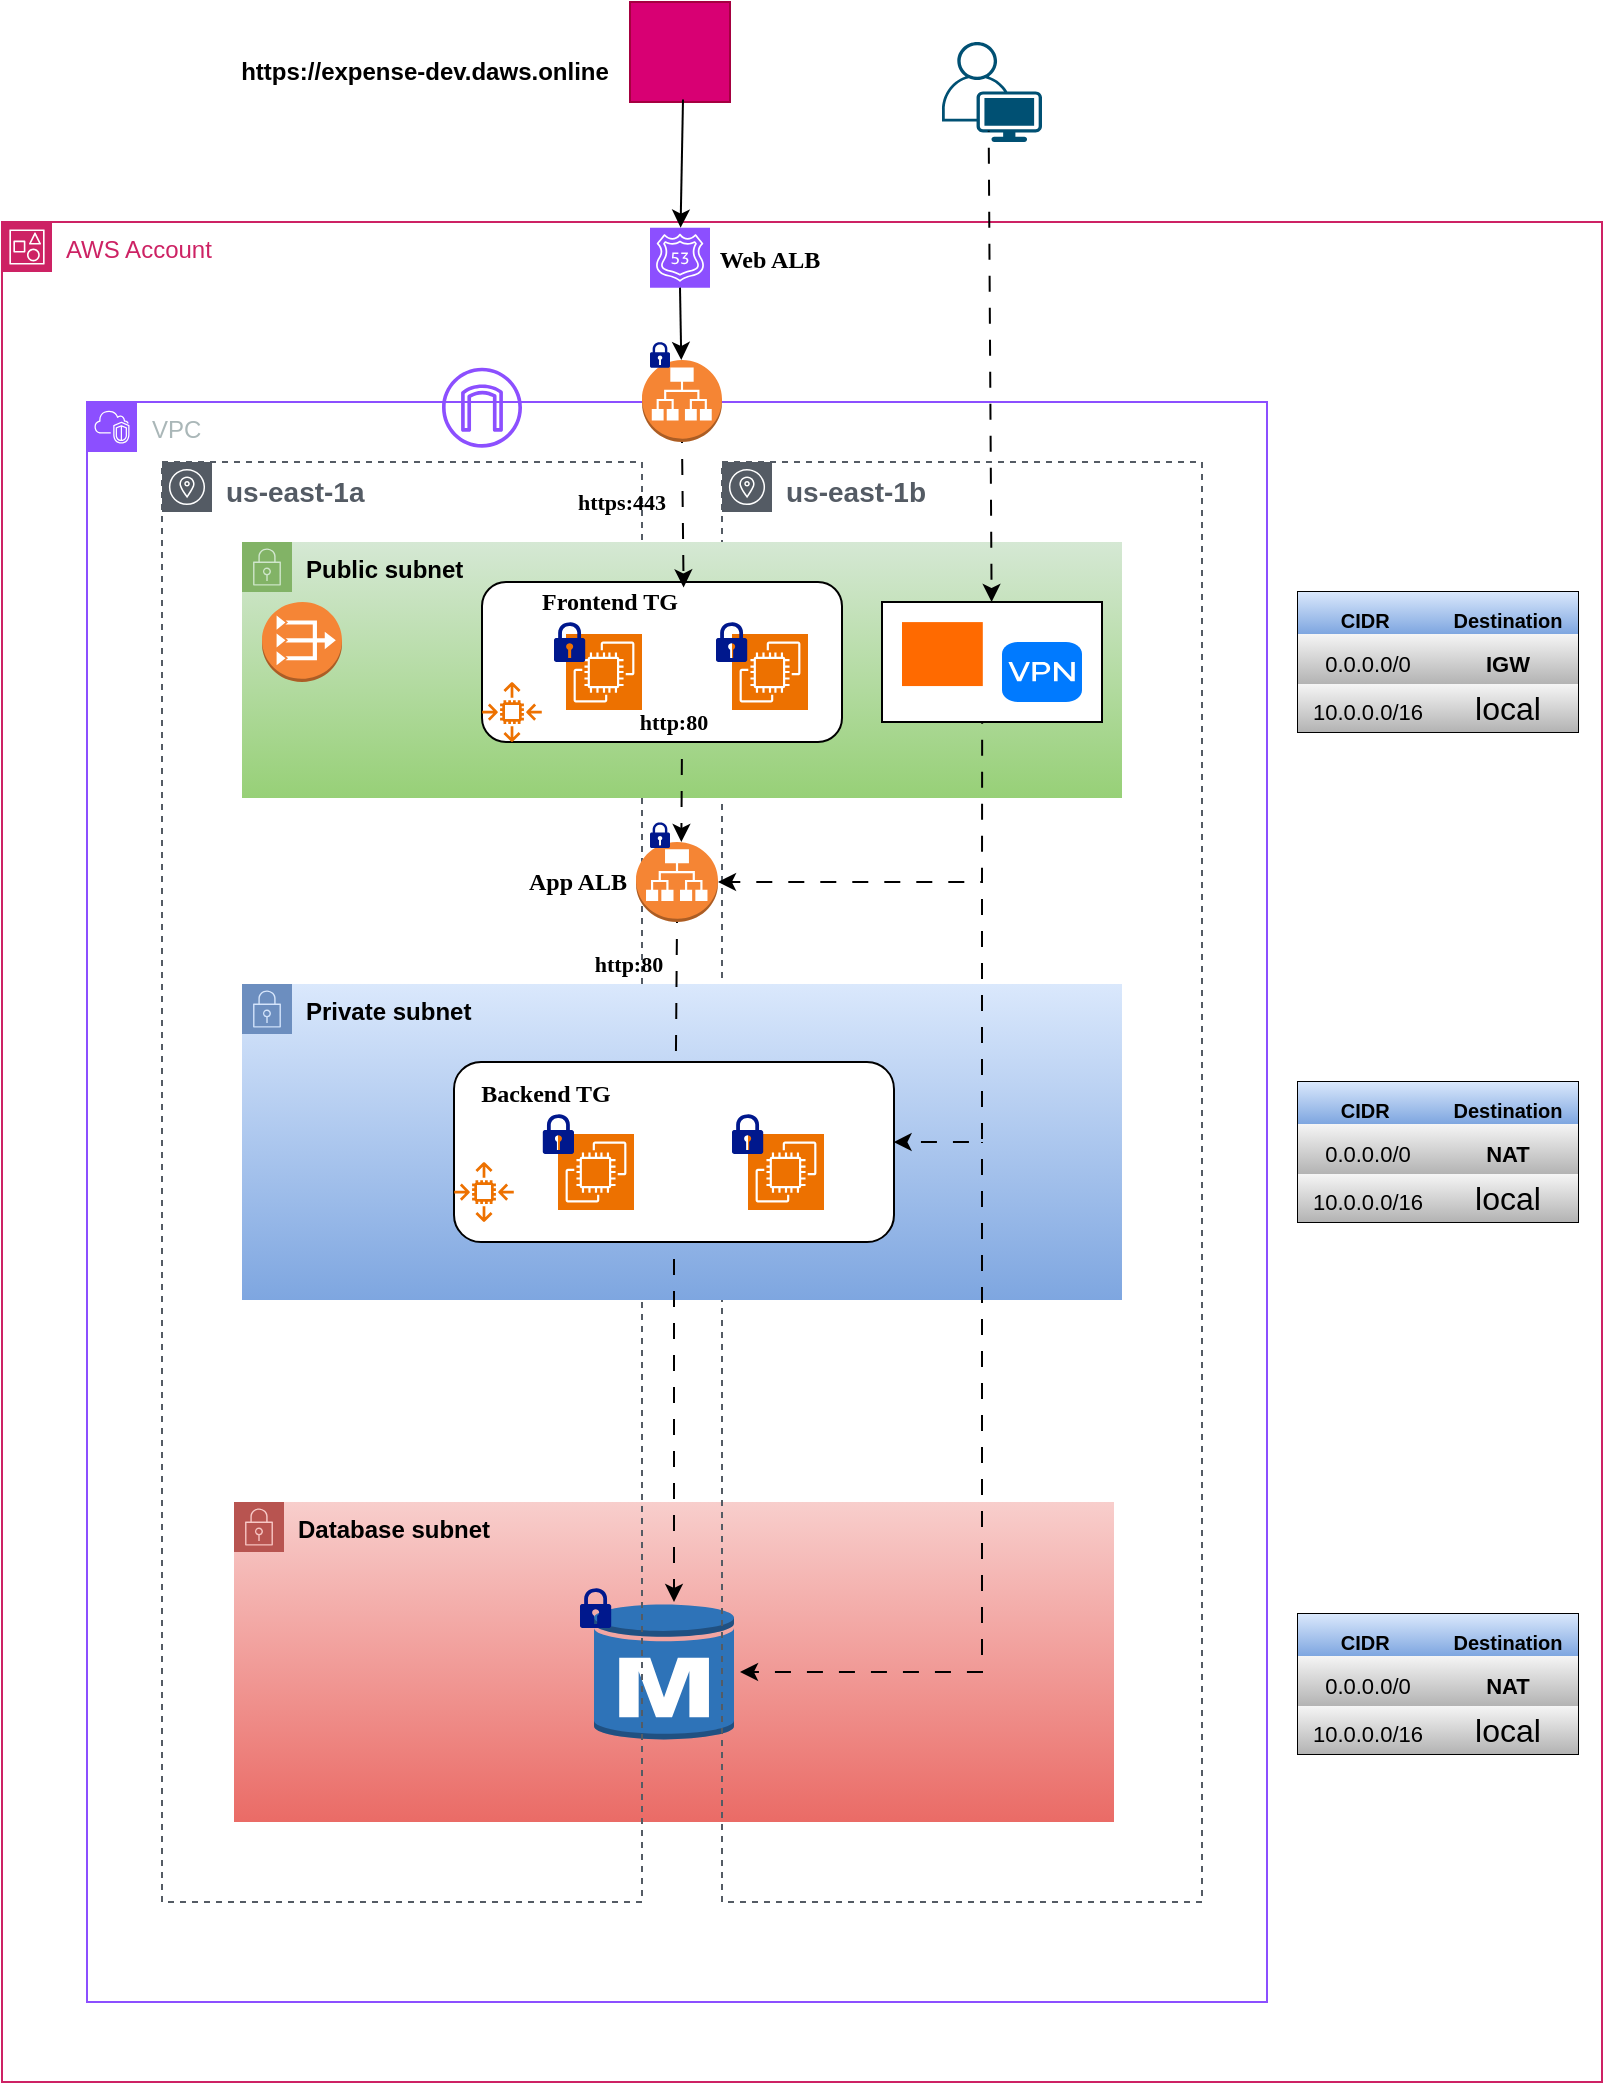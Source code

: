 <mxfile version="26.2.14">
  <diagram name="Page-1" id="yAu2oMyHcNAT5jJb0RLe">
    <mxGraphModel dx="1213" dy="604" grid="1" gridSize="10" guides="1" tooltips="1" connect="1" arrows="1" fold="1" page="1" pageScale="1" pageWidth="850" pageHeight="1100" math="0" shadow="0">
      <root>
        <mxCell id="0" />
        <mxCell id="1" parent="0" />
        <mxCell id="A0mZuVMPvnF6pKjkWfFB-35" value="&lt;b&gt;Database subnet&lt;/b&gt;" style="points=[[0,0],[0.25,0],[0.5,0],[0.75,0],[1,0],[1,0.25],[1,0.5],[1,0.75],[1,1],[0.75,1],[0.5,1],[0.25,1],[0,1],[0,0.75],[0,0.5],[0,0.25]];outlineConnect=0;gradientColor=#ea6b66;html=1;whiteSpace=wrap;fontSize=12;fontStyle=0;container=1;pointerEvents=0;collapsible=0;recursiveResize=0;shape=mxgraph.aws4.group;grIcon=mxgraph.aws4.group_security_group;grStroke=0;strokeColor=#b85450;fillColor=#f8cecc;verticalAlign=top;align=left;spacingLeft=30;dashed=0;" parent="1" vertex="1">
          <mxGeometry x="160" y="760" width="440" height="160" as="geometry" />
        </mxCell>
        <mxCell id="A0mZuVMPvnF6pKjkWfFB-65" value="" style="outlineConnect=0;dashed=0;verticalLabelPosition=bottom;verticalAlign=top;align=center;html=1;shape=mxgraph.aws3.rds_db_instance;fillColor=#2E73B8;gradientColor=none;" parent="A0mZuVMPvnF6pKjkWfFB-35" vertex="1">
          <mxGeometry x="180" y="50" width="70" height="70" as="geometry" />
        </mxCell>
        <mxCell id="A0mZuVMPvnF6pKjkWfFB-66" value="" style="sketch=0;aspect=fixed;pointerEvents=1;shadow=0;dashed=0;html=1;strokeColor=none;labelPosition=center;verticalLabelPosition=bottom;verticalAlign=top;align=center;fillColor=#00188D;shape=mxgraph.mscae.enterprise.lock" parent="A0mZuVMPvnF6pKjkWfFB-35" vertex="1">
          <mxGeometry x="173" y="43" width="15.6" height="20" as="geometry" />
        </mxCell>
        <mxCell id="A0mZuVMPvnF6pKjkWfFB-60" value="" style="points=[[0.35,0,0],[0.98,0.51,0],[1,0.71,0],[0.67,1,0],[0,0.795,0],[0,0.65,0]];verticalLabelPosition=bottom;sketch=0;html=1;verticalAlign=top;aspect=fixed;align=center;pointerEvents=1;shape=mxgraph.cisco19.user;fillColor=#005073;strokeColor=none;" parent="1" vertex="1">
          <mxGeometry x="514" y="30" width="50" height="50" as="geometry" />
        </mxCell>
        <mxCell id="Libep6h9BSfVqDet6Bez-1" value="AWS Account" style="points=[[0,0],[0.25,0],[0.5,0],[0.75,0],[1,0],[1,0.25],[1,0.5],[1,0.75],[1,1],[0.75,1],[0.5,1],[0.25,1],[0,1],[0,0.75],[0,0.5],[0,0.25]];outlineConnect=0;gradientColor=none;html=1;whiteSpace=wrap;fontSize=12;fontStyle=0;container=1;pointerEvents=0;collapsible=0;recursiveResize=0;shape=mxgraph.aws4.group;grIcon=mxgraph.aws4.group_account;strokeColor=#CD2264;fillColor=none;verticalAlign=top;align=left;spacingLeft=30;fontColor=#CD2264;dashed=0;" parent="1" vertex="1">
          <mxGeometry x="44" y="120" width="800" height="930" as="geometry" />
        </mxCell>
        <mxCell id="Libep6h9BSfVqDet6Bez-6" value="&lt;b&gt;&lt;font style=&quot;font-size: 14px;&quot;&gt;us-east-1a&lt;/font&gt;&lt;/b&gt;" style="sketch=0;outlineConnect=0;gradientColor=none;html=1;whiteSpace=wrap;fontSize=12;fontStyle=0;shape=mxgraph.aws4.group;grIcon=mxgraph.aws4.group_availability_zone;strokeColor=#545B64;fillColor=none;verticalAlign=top;align=left;spacingLeft=30;fontColor=#545B64;dashed=1;" parent="Libep6h9BSfVqDet6Bez-1" vertex="1">
          <mxGeometry x="80" y="120" width="240" height="720" as="geometry" />
        </mxCell>
        <mxCell id="Libep6h9BSfVqDet6Bez-2" value="VPC" style="points=[[0,0],[0.25,0],[0.5,0],[0.75,0],[1,0],[1,0.25],[1,0.5],[1,0.75],[1,1],[0.75,1],[0.5,1],[0.25,1],[0,1],[0,0.75],[0,0.5],[0,0.25]];outlineConnect=0;gradientColor=none;html=1;whiteSpace=wrap;fontSize=12;fontStyle=0;container=0;pointerEvents=0;collapsible=0;recursiveResize=0;shape=mxgraph.aws4.group;grIcon=mxgraph.aws4.group_vpc2;strokeColor=#8C4FFF;fillColor=none;verticalAlign=top;align=left;spacingLeft=30;fontColor=#AAB7B8;dashed=0;" parent="Libep6h9BSfVqDet6Bez-1" vertex="1">
          <mxGeometry x="42.5" y="90" width="590" height="800" as="geometry" />
        </mxCell>
        <mxCell id="Libep6h9BSfVqDet6Bez-8" value="&lt;font style=&quot;font-size: 14px;&quot;&gt;&lt;b&gt;us-east-1b&lt;/b&gt;&lt;/font&gt;" style="sketch=0;outlineConnect=0;gradientColor=none;html=1;whiteSpace=wrap;fontSize=12;fontStyle=0;shape=mxgraph.aws4.group;grIcon=mxgraph.aws4.group_availability_zone;strokeColor=#545B64;fillColor=none;verticalAlign=top;align=left;spacingLeft=30;fontColor=#545B64;dashed=1;" parent="Libep6h9BSfVqDet6Bez-1" vertex="1">
          <mxGeometry x="360" y="120" width="240" height="720" as="geometry" />
        </mxCell>
        <mxCell id="Libep6h9BSfVqDet6Bez-9" value="" style="sketch=0;outlineConnect=0;fontColor=#232F3E;gradientColor=none;fillColor=#8C4FFF;strokeColor=none;dashed=0;verticalLabelPosition=bottom;verticalAlign=top;align=center;html=1;fontSize=12;fontStyle=0;aspect=fixed;pointerEvents=1;shape=mxgraph.aws4.internet_gateway;" parent="Libep6h9BSfVqDet6Bez-1" vertex="1">
          <mxGeometry x="220" y="72.82" width="40" height="40" as="geometry" />
        </mxCell>
        <mxCell id="Libep6h9BSfVqDet6Bez-10" value="&lt;b&gt;Public subnet&lt;/b&gt;" style="points=[[0,0],[0.25,0],[0.5,0],[0.75,0],[1,0],[1,0.25],[1,0.5],[1,0.75],[1,1],[0.75,1],[0.5,1],[0.25,1],[0,1],[0,0.75],[0,0.5],[0,0.25]];outlineConnect=0;gradientColor=#97d077;html=1;whiteSpace=wrap;fontSize=12;fontStyle=0;container=1;pointerEvents=0;collapsible=0;recursiveResize=0;shape=mxgraph.aws4.group;grIcon=mxgraph.aws4.group_security_group;grStroke=0;strokeColor=#82b366;fillColor=#d5e8d4;verticalAlign=top;align=left;spacingLeft=30;dashed=0;shadow=0;" parent="Libep6h9BSfVqDet6Bez-1" vertex="1">
          <mxGeometry x="120" y="160" width="440" height="128" as="geometry" />
        </mxCell>
        <mxCell id="Libep6h9BSfVqDet6Bez-25" value="&lt;b&gt;Private subnet&lt;/b&gt;" style="points=[[0,0],[0.25,0],[0.5,0],[0.75,0],[1,0],[1,0.25],[1,0.5],[1,0.75],[1,1],[0.75,1],[0.5,1],[0.25,1],[0,1],[0,0.75],[0,0.5],[0,0.25]];outlineConnect=0;gradientColor=#7ea6e0;html=1;whiteSpace=wrap;fontSize=12;fontStyle=0;container=1;pointerEvents=0;collapsible=0;recursiveResize=0;shape=mxgraph.aws4.group;grIcon=mxgraph.aws4.group_security_group;grStroke=0;strokeColor=#6c8ebf;fillColor=#dae8fc;verticalAlign=top;align=left;spacingLeft=30;dashed=0;" parent="Libep6h9BSfVqDet6Bez-1" vertex="1">
          <mxGeometry x="120" y="381" width="440" height="158" as="geometry" />
        </mxCell>
        <mxCell id="A0mZuVMPvnF6pKjkWfFB-124" value="" style="endArrow=classic;html=1;rounded=0;exitX=0.5;exitY=1;exitDx=0;exitDy=0;exitPerimeter=0;flowAnimation=1;jumpSize=2;" parent="Libep6h9BSfVqDet6Bez-25" source="A0mZuVMPvnF6pKjkWfFB-63" edge="1">
          <mxGeometry width="50" height="50" relative="1" as="geometry">
            <mxPoint x="223.15" y="-31" as="sourcePoint" />
            <mxPoint x="216.842" y="51" as="targetPoint" />
          </mxGeometry>
        </mxCell>
        <mxCell id="A0mZuVMPvnF6pKjkWfFB-77" value="" style="endArrow=classic;html=1;rounded=0;entryX=1;entryY=0.5;entryDx=0;entryDy=0;flowAnimation=1;" parent="Libep6h9BSfVqDet6Bez-25" edge="1">
          <mxGeometry width="50" height="50" relative="1" as="geometry">
            <mxPoint x="370" y="79" as="sourcePoint" />
            <mxPoint x="249" y="344" as="targetPoint" />
            <Array as="points">
              <mxPoint x="370" y="344" />
            </Array>
          </mxGeometry>
        </mxCell>
        <mxCell id="A0mZuVMPvnF6pKjkWfFB-36" value="" style="rounded=0;whiteSpace=wrap;html=1;" parent="Libep6h9BSfVqDet6Bez-1" vertex="1">
          <mxGeometry x="440" y="190" width="110" height="60" as="geometry" />
        </mxCell>
        <mxCell id="A0mZuVMPvnF6pKjkWfFB-37" value="" style="html=1;strokeWidth=1;shadow=0;dashed=0;shape=mxgraph.ios7.misc.vpn;fillColor=#007AFF;strokeColor=none;buttonText=;strokeColor2=#222222;fontColor=#222222;fontSize=8;verticalLabelPosition=bottom;verticalAlign=top;align=center;sketch=0;" parent="Libep6h9BSfVqDet6Bez-1" vertex="1">
          <mxGeometry x="500" y="210" width="40" height="30" as="geometry" />
        </mxCell>
        <mxCell id="A0mZuVMPvnF6pKjkWfFB-38" value="" style="points=[];aspect=fixed;html=1;align=center;shadow=0;dashed=0;fillColor=#FF6A00;strokeColor=none;shape=mxgraph.alibaba_cloud.bastionhost;" parent="Libep6h9BSfVqDet6Bez-1" vertex="1">
          <mxGeometry x="450" y="200.05" width="40.4" height="31.98" as="geometry" />
        </mxCell>
        <mxCell id="A0mZuVMPvnF6pKjkWfFB-39" value="" style="shape=table;startSize=0;container=1;collapsible=0;childLayout=tableLayout;fontSize=16;" parent="Libep6h9BSfVqDet6Bez-1" vertex="1">
          <mxGeometry x="648" y="696" width="140" height="70" as="geometry" />
        </mxCell>
        <mxCell id="A0mZuVMPvnF6pKjkWfFB-40" value="" style="shape=tableRow;horizontal=0;startSize=0;swimlaneHead=0;swimlaneBody=0;strokeColor=inherit;top=0;left=0;bottom=0;right=0;collapsible=0;dropTarget=0;fillColor=none;points=[[0,0.5],[1,0.5]];portConstraint=eastwest;fontSize=16;" parent="A0mZuVMPvnF6pKjkWfFB-39" vertex="1">
          <mxGeometry width="140" height="21" as="geometry" />
        </mxCell>
        <mxCell id="A0mZuVMPvnF6pKjkWfFB-41" value="&lt;font style=&quot;font-size: 10px;&quot;&gt;&lt;b&gt;CIDR&amp;nbsp;&lt;/b&gt;&lt;/font&gt;" style="shape=partialRectangle;html=1;whiteSpace=wrap;connectable=0;strokeColor=#6c8ebf;overflow=hidden;fillColor=#dae8fc;top=0;left=0;bottom=0;right=0;pointerEvents=1;fontSize=16;gradientColor=#7ea6e0;" parent="A0mZuVMPvnF6pKjkWfFB-40" vertex="1">
          <mxGeometry width="70" height="21" as="geometry">
            <mxRectangle width="70" height="21" as="alternateBounds" />
          </mxGeometry>
        </mxCell>
        <mxCell id="A0mZuVMPvnF6pKjkWfFB-42" value="&lt;font style=&quot;font-size: 10px;&quot;&gt;&lt;b&gt;Destination&lt;/b&gt;&lt;/font&gt;" style="shape=partialRectangle;html=1;whiteSpace=wrap;connectable=0;strokeColor=#6c8ebf;overflow=hidden;fillColor=#dae8fc;top=0;left=0;bottom=0;right=0;pointerEvents=1;fontSize=16;gradientColor=#7ea6e0;" parent="A0mZuVMPvnF6pKjkWfFB-40" vertex="1">
          <mxGeometry x="70" width="70" height="21" as="geometry">
            <mxRectangle width="70" height="21" as="alternateBounds" />
          </mxGeometry>
        </mxCell>
        <mxCell id="A0mZuVMPvnF6pKjkWfFB-43" value="" style="shape=tableRow;horizontal=0;startSize=0;swimlaneHead=0;swimlaneBody=0;strokeColor=inherit;top=0;left=0;bottom=0;right=0;collapsible=0;dropTarget=0;fillColor=none;points=[[0,0.5],[1,0.5]];portConstraint=eastwest;fontSize=16;" parent="A0mZuVMPvnF6pKjkWfFB-39" vertex="1">
          <mxGeometry y="21" width="140" height="25" as="geometry" />
        </mxCell>
        <mxCell id="A0mZuVMPvnF6pKjkWfFB-44" value="&lt;font style=&quot;font-size: 11px;&quot;&gt;0.0.0.0/0&lt;/font&gt;" style="shape=partialRectangle;html=1;whiteSpace=wrap;connectable=0;strokeColor=#666666;overflow=hidden;fillColor=#f5f5f5;top=0;left=0;bottom=0;right=0;pointerEvents=1;fontSize=16;gradientColor=#b3b3b3;" parent="A0mZuVMPvnF6pKjkWfFB-43" vertex="1">
          <mxGeometry width="70" height="25" as="geometry">
            <mxRectangle width="70" height="25" as="alternateBounds" />
          </mxGeometry>
        </mxCell>
        <mxCell id="A0mZuVMPvnF6pKjkWfFB-45" value="&lt;font style=&quot;font-size: 11px;&quot;&gt;&lt;b&gt;NAT&lt;/b&gt;&lt;/font&gt;" style="shape=partialRectangle;html=1;whiteSpace=wrap;connectable=0;strokeColor=#666666;overflow=hidden;fillColor=#f5f5f5;top=0;left=0;bottom=0;right=0;pointerEvents=1;fontSize=16;gradientColor=#b3b3b3;" parent="A0mZuVMPvnF6pKjkWfFB-43" vertex="1">
          <mxGeometry x="70" width="70" height="25" as="geometry">
            <mxRectangle width="70" height="25" as="alternateBounds" />
          </mxGeometry>
        </mxCell>
        <mxCell id="A0mZuVMPvnF6pKjkWfFB-46" value="" style="shape=tableRow;horizontal=0;startSize=0;swimlaneHead=0;swimlaneBody=0;strokeColor=inherit;top=0;left=0;bottom=0;right=0;collapsible=0;dropTarget=0;fillColor=none;points=[[0,0.5],[1,0.5]];portConstraint=eastwest;fontSize=16;" parent="A0mZuVMPvnF6pKjkWfFB-39" vertex="1">
          <mxGeometry y="46" width="140" height="24" as="geometry" />
        </mxCell>
        <mxCell id="A0mZuVMPvnF6pKjkWfFB-47" value="&lt;font style=&quot;font-size: 11px;&quot;&gt;&lt;font style=&quot;&quot;&gt;10.0.0.0&lt;/font&gt;/16&lt;/font&gt;" style="shape=partialRectangle;html=1;whiteSpace=wrap;connectable=0;strokeColor=#666666;overflow=hidden;fillColor=#f5f5f5;top=0;left=0;bottom=0;right=0;pointerEvents=1;fontSize=16;gradientColor=#b3b3b3;" parent="A0mZuVMPvnF6pKjkWfFB-46" vertex="1">
          <mxGeometry width="70" height="24" as="geometry">
            <mxRectangle width="70" height="24" as="alternateBounds" />
          </mxGeometry>
        </mxCell>
        <mxCell id="A0mZuVMPvnF6pKjkWfFB-48" value="local&lt;span style=&quot;color: rgba(0, 0, 0, 0); font-family: monospace; font-size: 0px; text-align: start; text-wrap-mode: nowrap;&quot;&gt;%3CmxGraphModel%3E%3Croot%3E%3CmxCell%20id%3D%220%22%2F%3E%3CmxCell%20id%3D%221%22%20parent%3D%220%22%2F%3E%3CmxCell%20id%3D%222%22%20value%3D%22%22%20style%3D%22shape%3Dtable%3BstartSize%3D0%3Bcontainer%3D1%3Bcollapsible%3D0%3BchildLayout%3DtableLayout%3BfontSize%3D16%3B%22%20vertex%3D%221%22%20parent%3D%221%22%3E%3CmxGeometry%20x%3D%22700%22%20y%3D%22270%22%20width%3D%22130%22%20height%3D%2270%22%20as%3D%22geometry%22%2F%3E%3C%2FmxCell%3E%3CmxCell%20id%3D%223%22%20value%3D%22%22%20style%3D%22shape%3DtableRow%3Bhorizontal%3D0%3BstartSize%3D0%3BswimlaneHead%3D0%3BswimlaneBody%3D0%3BstrokeColor%3Dinherit%3Btop%3D0%3Bleft%3D0%3Bbottom%3D0%3Bright%3D0%3Bcollapsible%3D0%3BdropTarget%3D0%3BfillColor%3Dnone%3Bpoints%3D%5B%5B0%2C0.5%5D%2C%5B1%2C0.5%5D%5D%3BportConstraint%3Deastwest%3BfontSize%3D16%3B%22%20vertex%3D%221%22%20parent%3D%222%22%3E%3CmxGeometry%20width%3D%22130%22%20height%3D%2221%22%20as%3D%22geometry%22%2F%3E%3C%2FmxCell%3E%3CmxCell%20id%3D%224%22%20value%3D%22%26lt%3Bfont%20style%3D%26quot%3Bfont-size%3A%2010px%3B%26quot%3B%26gt%3B%26lt%3Bb%26gt%3BCIDR%26amp%3Bnbsp%3B%26lt%3B%2Fb%26gt%3B%26lt%3B%2Ffont%26gt%3B%22%20style%3D%22shape%3DpartialRectangle%3Bhtml%3D1%3BwhiteSpace%3Dwrap%3Bconnectable%3D0%3BstrokeColor%3D%236c8ebf%3Boverflow%3Dhidden%3BfillColor%3D%23dae8fc%3Btop%3D0%3Bleft%3D0%3Bbottom%3D0%3Bright%3D0%3BpointerEvents%3D1%3BfontSize%3D16%3BgradientColor%3D%237ea6e0%3B%22%20vertex%3D%221%22%20parent%3D%223%22%3E%3CmxGeometry%20width%3D%2260%22%20height%3D%2221%22%20as%3D%22geometry%22%3E%3CmxRectangle%20width%3D%2260%22%20height%3D%2221%22%20as%3D%22alternateBounds%22%2F%3E%3C%2FmxGeometry%3E%3C%2FmxCell%3E%3CmxCell%20id%3D%225%22%20value%3D%22%26lt%3Bfont%20style%3D%26quot%3Bfont-size%3A%2010px%3B%26quot%3B%26gt%3B%26lt%3Bb%26gt%3BDestination%26lt%3B%2Fb%26gt%3B%26lt%3B%2Ffont%26gt%3B%22%20style%3D%22shape%3DpartialRectangle%3Bhtml%3D1%3BwhiteSpace%3Dwrap%3Bconnectable%3D0%3BstrokeColor%3D%236c8ebf%3Boverflow%3Dhidden%3BfillColor%3D%23dae8fc%3Btop%3D0%3Bleft%3D0%3Bbottom%3D0%3Bright%3D0%3BpointerEvents%3D1%3BfontSize%3D16%3BgradientColor%3D%237ea6e0%3B%22%20vertex%3D%221%22%20parent%3D%223%22%3E%3CmxGeometry%20x%3D%2260%22%20width%3D%2270%22%20height%3D%2221%22%20as%3D%22geometry%22%3E%3CmxRectangle%20width%3D%2270%22%20height%3D%2221%22%20as%3D%22alternateBounds%22%2F%3E%3C%2FmxGeometry%3E%3C%2FmxCell%3E%3CmxCell%20id%3D%226%22%20value%3D%22%22%20style%3D%22shape%3DtableRow%3Bhorizontal%3D0%3BstartSize%3D0%3BswimlaneHead%3D0%3BswimlaneBody%3D0%3BstrokeColor%3Dinherit%3Btop%3D0%3Bleft%3D0%3Bbottom%3D0%3Bright%3D0%3Bcollapsible%3D0%3BdropTarget%3D0%3BfillColor%3Dnone%3Bpoints%3D%5B%5B0%2C0.5%5D%2C%5B1%2C0.5%5D%5D%3BportConstraint%3Deastwest%3BfontSize%3D16%3B%22%20vertex%3D%221%22%20parent%3D%222%22%3E%3CmxGeometry%20y%3D%2221%22%20width%3D%22130%22%20height%3D%2225%22%20as%3D%22geometry%22%2F%3E%3C%2FmxCell%3E%3CmxCell%20id%3D%227%22%20value%3D%22%22%20style%3D%22shape%3DpartialRectangle%3Bhtml%3D1%3BwhiteSpace%3Dwrap%3Bconnectable%3D0%3BstrokeColor%3Dinherit%3Boverflow%3Dhidden%3BfillColor%3Dnone%3Btop%3D0%3Bleft%3D0%3Bbottom%3D0%3Bright%3D0%3BpointerEvents%3D1%3BfontSize%3D16%3B%22%20vertex%3D%221%22%20parent%3D%226%22%3E%3CmxGeometry%20width%3D%2260%22%20height%3D%2225%22%20as%3D%22geometry%22%3E%3CmxRectangle%20width%3D%2260%22%20height%3D%2225%22%20as%3D%22alternateBounds%22%2F%3E%3C%2FmxGeometry%3E%3C%2FmxCell%3E%3CmxCell%20id%3D%228%22%20value%3D%22%22%20style%3D%22shape%3DpartialRectangle%3Bhtml%3D1%3BwhiteSpace%3Dwrap%3Bconnectable%3D0%3BstrokeColor%3Dinherit%3Boverflow%3Dhidden%3BfillColor%3Dnone%3Btop%3D0%3Bleft%3D0%3Bbottom%3D0%3Bright%3D0%3BpointerEvents%3D1%3BfontSize%3D16%3B%22%20vertex%3D%221%22%20parent%3D%226%22%3E%3CmxGeometry%20x%3D%2260%22%20width%3D%2270%22%20height%3D%2225%22%20as%3D%22geometry%22%3E%3CmxRectangle%20width%3D%2270%22%20height%3D%2225%22%20as%3D%22alternateBounds%22%2F%3E%3C%2FmxGeometry%3E%3C%2FmxCell%3E%3CmxCell%20id%3D%229%22%20value%3D%22%22%20style%3D%22shape%3DtableRow%3Bhorizontal%3D0%3BstartSize%3D0%3BswimlaneHead%3D0%3BswimlaneBody%3D0%3BstrokeColor%3Dinherit%3Btop%3D0%3Bleft%3D0%3Bbottom%3D0%3Bright%3D0%3Bcollapsible%3D0%3BdropTarget%3D0%3BfillColor%3Dnone%3Bpoints%3D%5B%5B0%2C0.5%5D%2C%5B1%2C0.5%5D%5D%3BportConstraint%3Deastwest%3BfontSize%3D16%3B%22%20vertex%3D%221%22%20parent%3D%222%22%3E%3CmxGeometry%20y%3D%2246%22%20width%3D%22130%22%20height%3D%2224%22%20as%3D%22geometry%22%2F%3E%3C%2FmxCell%3E%3CmxCell%20id%3D%2210%22%20value%3D%22%22%20style%3D%22shape%3DpartialRectangle%3Bhtml%3D1%3BwhiteSpace%3Dwrap%3Bconnectable%3D0%3BstrokeColor%3Dinherit%3Boverflow%3Dhidden%3BfillColor%3Dnone%3Btop%3D0%3Bleft%3D0%3Bbottom%3D0%3Bright%3D0%3BpointerEvents%3D1%3BfontSize%3D16%3B%22%20vertex%3D%221%22%20parent%3D%229%22%3E%3CmxGeometry%20width%3D%2260%22%20height%3D%2224%22%20as%3D%22geometry%22%3E%3CmxRectangle%20width%3D%2260%22%20height%3D%2224%22%20as%3D%22alternateBounds%22%2F%3E%3C%2FmxGeometry%3E%3C%2FmxCell%3E%3CmxCell%20id%3D%2211%22%20value%3D%22%22%20style%3D%22shape%3DpartialRectangle%3Bhtml%3D1%3BwhiteSpace%3Dwrap%3Bconnectable%3D0%3BstrokeColor%3Dinherit%3Boverflow%3Dhidden%3BfillColor%3Dnone%3Btop%3D0%3Bleft%3D0%3Bbottom%3D0%3Bright%3D0%3BpointerEvents%3D1%3BfontSize%3D16%3B%22%20vertex%3D%221%22%20parent%3D%229%22%3E%3CmxGeometry%20x%3D%2260%22%20width%3D%2270%22%20height%3D%2224%22%20as%3D%22geometry%22%3E%3CmxRectangle%20width%3D%2270%22%20height%3D%2224%22%20as%3D%22alternateBounds%22%2F%3E%3C%2FmxGeometry%3E%3C%2FmxCell%3E%3C%2Froot%3E%3C%2FmxGraphModel%3E&lt;/span&gt;" style="shape=partialRectangle;html=1;whiteSpace=wrap;connectable=0;strokeColor=#666666;overflow=hidden;fillColor=#f5f5f5;top=0;left=0;bottom=0;right=0;pointerEvents=1;fontSize=16;gradientColor=#b3b3b3;" parent="A0mZuVMPvnF6pKjkWfFB-46" vertex="1">
          <mxGeometry x="70" width="70" height="24" as="geometry">
            <mxRectangle width="70" height="24" as="alternateBounds" />
          </mxGeometry>
        </mxCell>
        <mxCell id="A0mZuVMPvnF6pKjkWfFB-1" value="" style="shape=table;startSize=0;container=1;collapsible=0;childLayout=tableLayout;fontSize=16;" parent="Libep6h9BSfVqDet6Bez-1" vertex="1">
          <mxGeometry x="648" y="430" width="140" height="70" as="geometry" />
        </mxCell>
        <mxCell id="A0mZuVMPvnF6pKjkWfFB-2" value="" style="shape=tableRow;horizontal=0;startSize=0;swimlaneHead=0;swimlaneBody=0;strokeColor=inherit;top=0;left=0;bottom=0;right=0;collapsible=0;dropTarget=0;fillColor=none;points=[[0,0.5],[1,0.5]];portConstraint=eastwest;fontSize=16;" parent="A0mZuVMPvnF6pKjkWfFB-1" vertex="1">
          <mxGeometry width="140" height="21" as="geometry" />
        </mxCell>
        <mxCell id="A0mZuVMPvnF6pKjkWfFB-3" value="&lt;font style=&quot;font-size: 10px;&quot;&gt;&lt;b&gt;CIDR&amp;nbsp;&lt;/b&gt;&lt;/font&gt;" style="shape=partialRectangle;html=1;whiteSpace=wrap;connectable=0;strokeColor=#6c8ebf;overflow=hidden;fillColor=#dae8fc;top=0;left=0;bottom=0;right=0;pointerEvents=1;fontSize=16;gradientColor=#7ea6e0;" parent="A0mZuVMPvnF6pKjkWfFB-2" vertex="1">
          <mxGeometry width="70" height="21" as="geometry">
            <mxRectangle width="70" height="21" as="alternateBounds" />
          </mxGeometry>
        </mxCell>
        <mxCell id="A0mZuVMPvnF6pKjkWfFB-4" value="&lt;font style=&quot;font-size: 10px;&quot;&gt;&lt;b&gt;Destination&lt;/b&gt;&lt;/font&gt;" style="shape=partialRectangle;html=1;whiteSpace=wrap;connectable=0;strokeColor=#6c8ebf;overflow=hidden;fillColor=#dae8fc;top=0;left=0;bottom=0;right=0;pointerEvents=1;fontSize=16;gradientColor=#7ea6e0;" parent="A0mZuVMPvnF6pKjkWfFB-2" vertex="1">
          <mxGeometry x="70" width="70" height="21" as="geometry">
            <mxRectangle width="70" height="21" as="alternateBounds" />
          </mxGeometry>
        </mxCell>
        <mxCell id="A0mZuVMPvnF6pKjkWfFB-6" value="" style="shape=tableRow;horizontal=0;startSize=0;swimlaneHead=0;swimlaneBody=0;strokeColor=inherit;top=0;left=0;bottom=0;right=0;collapsible=0;dropTarget=0;fillColor=none;points=[[0,0.5],[1,0.5]];portConstraint=eastwest;fontSize=16;" parent="A0mZuVMPvnF6pKjkWfFB-1" vertex="1">
          <mxGeometry y="21" width="140" height="25" as="geometry" />
        </mxCell>
        <mxCell id="A0mZuVMPvnF6pKjkWfFB-7" value="&lt;font style=&quot;font-size: 11px;&quot;&gt;0.0.0.0/0&lt;/font&gt;" style="shape=partialRectangle;html=1;whiteSpace=wrap;connectable=0;strokeColor=#666666;overflow=hidden;fillColor=#f5f5f5;top=0;left=0;bottom=0;right=0;pointerEvents=1;fontSize=16;gradientColor=#b3b3b3;" parent="A0mZuVMPvnF6pKjkWfFB-6" vertex="1">
          <mxGeometry width="70" height="25" as="geometry">
            <mxRectangle width="70" height="25" as="alternateBounds" />
          </mxGeometry>
        </mxCell>
        <mxCell id="A0mZuVMPvnF6pKjkWfFB-8" value="&lt;font style=&quot;font-size: 11px;&quot;&gt;&lt;b&gt;NAT&lt;/b&gt;&lt;/font&gt;" style="shape=partialRectangle;html=1;whiteSpace=wrap;connectable=0;strokeColor=#666666;overflow=hidden;fillColor=#f5f5f5;top=0;left=0;bottom=0;right=0;pointerEvents=1;fontSize=16;gradientColor=#b3b3b3;" parent="A0mZuVMPvnF6pKjkWfFB-6" vertex="1">
          <mxGeometry x="70" width="70" height="25" as="geometry">
            <mxRectangle width="70" height="25" as="alternateBounds" />
          </mxGeometry>
        </mxCell>
        <mxCell id="A0mZuVMPvnF6pKjkWfFB-10" value="" style="shape=tableRow;horizontal=0;startSize=0;swimlaneHead=0;swimlaneBody=0;strokeColor=inherit;top=0;left=0;bottom=0;right=0;collapsible=0;dropTarget=0;fillColor=none;points=[[0,0.5],[1,0.5]];portConstraint=eastwest;fontSize=16;" parent="A0mZuVMPvnF6pKjkWfFB-1" vertex="1">
          <mxGeometry y="46" width="140" height="24" as="geometry" />
        </mxCell>
        <mxCell id="A0mZuVMPvnF6pKjkWfFB-11" value="&lt;font style=&quot;font-size: 11px;&quot;&gt;&lt;font style=&quot;&quot;&gt;10.0.0.0&lt;/font&gt;/16&lt;/font&gt;" style="shape=partialRectangle;html=1;whiteSpace=wrap;connectable=0;strokeColor=#666666;overflow=hidden;fillColor=#f5f5f5;top=0;left=0;bottom=0;right=0;pointerEvents=1;fontSize=16;gradientColor=#b3b3b3;" parent="A0mZuVMPvnF6pKjkWfFB-10" vertex="1">
          <mxGeometry width="70" height="24" as="geometry">
            <mxRectangle width="70" height="24" as="alternateBounds" />
          </mxGeometry>
        </mxCell>
        <mxCell id="A0mZuVMPvnF6pKjkWfFB-12" value="local&lt;span style=&quot;color: rgba(0, 0, 0, 0); font-family: monospace; font-size: 0px; text-align: start; text-wrap-mode: nowrap;&quot;&gt;%3CmxGraphModel%3E%3Croot%3E%3CmxCell%20id%3D%220%22%2F%3E%3CmxCell%20id%3D%221%22%20parent%3D%220%22%2F%3E%3CmxCell%20id%3D%222%22%20value%3D%22%22%20style%3D%22shape%3Dtable%3BstartSize%3D0%3Bcontainer%3D1%3Bcollapsible%3D0%3BchildLayout%3DtableLayout%3BfontSize%3D16%3B%22%20vertex%3D%221%22%20parent%3D%221%22%3E%3CmxGeometry%20x%3D%22700%22%20y%3D%22270%22%20width%3D%22130%22%20height%3D%2270%22%20as%3D%22geometry%22%2F%3E%3C%2FmxCell%3E%3CmxCell%20id%3D%223%22%20value%3D%22%22%20style%3D%22shape%3DtableRow%3Bhorizontal%3D0%3BstartSize%3D0%3BswimlaneHead%3D0%3BswimlaneBody%3D0%3BstrokeColor%3Dinherit%3Btop%3D0%3Bleft%3D0%3Bbottom%3D0%3Bright%3D0%3Bcollapsible%3D0%3BdropTarget%3D0%3BfillColor%3Dnone%3Bpoints%3D%5B%5B0%2C0.5%5D%2C%5B1%2C0.5%5D%5D%3BportConstraint%3Deastwest%3BfontSize%3D16%3B%22%20vertex%3D%221%22%20parent%3D%222%22%3E%3CmxGeometry%20width%3D%22130%22%20height%3D%2221%22%20as%3D%22geometry%22%2F%3E%3C%2FmxCell%3E%3CmxCell%20id%3D%224%22%20value%3D%22%26lt%3Bfont%20style%3D%26quot%3Bfont-size%3A%2010px%3B%26quot%3B%26gt%3B%26lt%3Bb%26gt%3BCIDR%26amp%3Bnbsp%3B%26lt%3B%2Fb%26gt%3B%26lt%3B%2Ffont%26gt%3B%22%20style%3D%22shape%3DpartialRectangle%3Bhtml%3D1%3BwhiteSpace%3Dwrap%3Bconnectable%3D0%3BstrokeColor%3D%236c8ebf%3Boverflow%3Dhidden%3BfillColor%3D%23dae8fc%3Btop%3D0%3Bleft%3D0%3Bbottom%3D0%3Bright%3D0%3BpointerEvents%3D1%3BfontSize%3D16%3BgradientColor%3D%237ea6e0%3B%22%20vertex%3D%221%22%20parent%3D%223%22%3E%3CmxGeometry%20width%3D%2260%22%20height%3D%2221%22%20as%3D%22geometry%22%3E%3CmxRectangle%20width%3D%2260%22%20height%3D%2221%22%20as%3D%22alternateBounds%22%2F%3E%3C%2FmxGeometry%3E%3C%2FmxCell%3E%3CmxCell%20id%3D%225%22%20value%3D%22%26lt%3Bfont%20style%3D%26quot%3Bfont-size%3A%2010px%3B%26quot%3B%26gt%3B%26lt%3Bb%26gt%3BDestination%26lt%3B%2Fb%26gt%3B%26lt%3B%2Ffont%26gt%3B%22%20style%3D%22shape%3DpartialRectangle%3Bhtml%3D1%3BwhiteSpace%3Dwrap%3Bconnectable%3D0%3BstrokeColor%3D%236c8ebf%3Boverflow%3Dhidden%3BfillColor%3D%23dae8fc%3Btop%3D0%3Bleft%3D0%3Bbottom%3D0%3Bright%3D0%3BpointerEvents%3D1%3BfontSize%3D16%3BgradientColor%3D%237ea6e0%3B%22%20vertex%3D%221%22%20parent%3D%223%22%3E%3CmxGeometry%20x%3D%2260%22%20width%3D%2270%22%20height%3D%2221%22%20as%3D%22geometry%22%3E%3CmxRectangle%20width%3D%2270%22%20height%3D%2221%22%20as%3D%22alternateBounds%22%2F%3E%3C%2FmxGeometry%3E%3C%2FmxCell%3E%3CmxCell%20id%3D%226%22%20value%3D%22%22%20style%3D%22shape%3DtableRow%3Bhorizontal%3D0%3BstartSize%3D0%3BswimlaneHead%3D0%3BswimlaneBody%3D0%3BstrokeColor%3Dinherit%3Btop%3D0%3Bleft%3D0%3Bbottom%3D0%3Bright%3D0%3Bcollapsible%3D0%3BdropTarget%3D0%3BfillColor%3Dnone%3Bpoints%3D%5B%5B0%2C0.5%5D%2C%5B1%2C0.5%5D%5D%3BportConstraint%3Deastwest%3BfontSize%3D16%3B%22%20vertex%3D%221%22%20parent%3D%222%22%3E%3CmxGeometry%20y%3D%2221%22%20width%3D%22130%22%20height%3D%2225%22%20as%3D%22geometry%22%2F%3E%3C%2FmxCell%3E%3CmxCell%20id%3D%227%22%20value%3D%22%22%20style%3D%22shape%3DpartialRectangle%3Bhtml%3D1%3BwhiteSpace%3Dwrap%3Bconnectable%3D0%3BstrokeColor%3Dinherit%3Boverflow%3Dhidden%3BfillColor%3Dnone%3Btop%3D0%3Bleft%3D0%3Bbottom%3D0%3Bright%3D0%3BpointerEvents%3D1%3BfontSize%3D16%3B%22%20vertex%3D%221%22%20parent%3D%226%22%3E%3CmxGeometry%20width%3D%2260%22%20height%3D%2225%22%20as%3D%22geometry%22%3E%3CmxRectangle%20width%3D%2260%22%20height%3D%2225%22%20as%3D%22alternateBounds%22%2F%3E%3C%2FmxGeometry%3E%3C%2FmxCell%3E%3CmxCell%20id%3D%228%22%20value%3D%22%22%20style%3D%22shape%3DpartialRectangle%3Bhtml%3D1%3BwhiteSpace%3Dwrap%3Bconnectable%3D0%3BstrokeColor%3Dinherit%3Boverflow%3Dhidden%3BfillColor%3Dnone%3Btop%3D0%3Bleft%3D0%3Bbottom%3D0%3Bright%3D0%3BpointerEvents%3D1%3BfontSize%3D16%3B%22%20vertex%3D%221%22%20parent%3D%226%22%3E%3CmxGeometry%20x%3D%2260%22%20width%3D%2270%22%20height%3D%2225%22%20as%3D%22geometry%22%3E%3CmxRectangle%20width%3D%2270%22%20height%3D%2225%22%20as%3D%22alternateBounds%22%2F%3E%3C%2FmxGeometry%3E%3C%2FmxCell%3E%3CmxCell%20id%3D%229%22%20value%3D%22%22%20style%3D%22shape%3DtableRow%3Bhorizontal%3D0%3BstartSize%3D0%3BswimlaneHead%3D0%3BswimlaneBody%3D0%3BstrokeColor%3Dinherit%3Btop%3D0%3Bleft%3D0%3Bbottom%3D0%3Bright%3D0%3Bcollapsible%3D0%3BdropTarget%3D0%3BfillColor%3Dnone%3Bpoints%3D%5B%5B0%2C0.5%5D%2C%5B1%2C0.5%5D%5D%3BportConstraint%3Deastwest%3BfontSize%3D16%3B%22%20vertex%3D%221%22%20parent%3D%222%22%3E%3CmxGeometry%20y%3D%2246%22%20width%3D%22130%22%20height%3D%2224%22%20as%3D%22geometry%22%2F%3E%3C%2FmxCell%3E%3CmxCell%20id%3D%2210%22%20value%3D%22%22%20style%3D%22shape%3DpartialRectangle%3Bhtml%3D1%3BwhiteSpace%3Dwrap%3Bconnectable%3D0%3BstrokeColor%3Dinherit%3Boverflow%3Dhidden%3BfillColor%3Dnone%3Btop%3D0%3Bleft%3D0%3Bbottom%3D0%3Bright%3D0%3BpointerEvents%3D1%3BfontSize%3D16%3B%22%20vertex%3D%221%22%20parent%3D%229%22%3E%3CmxGeometry%20width%3D%2260%22%20height%3D%2224%22%20as%3D%22geometry%22%3E%3CmxRectangle%20width%3D%2260%22%20height%3D%2224%22%20as%3D%22alternateBounds%22%2F%3E%3C%2FmxGeometry%3E%3C%2FmxCell%3E%3CmxCell%20id%3D%2211%22%20value%3D%22%22%20style%3D%22shape%3DpartialRectangle%3Bhtml%3D1%3BwhiteSpace%3Dwrap%3Bconnectable%3D0%3BstrokeColor%3Dinherit%3Boverflow%3Dhidden%3BfillColor%3Dnone%3Btop%3D0%3Bleft%3D0%3Bbottom%3D0%3Bright%3D0%3BpointerEvents%3D1%3BfontSize%3D16%3B%22%20vertex%3D%221%22%20parent%3D%229%22%3E%3CmxGeometry%20x%3D%2260%22%20width%3D%2270%22%20height%3D%2224%22%20as%3D%22geometry%22%3E%3CmxRectangle%20width%3D%2270%22%20height%3D%2224%22%20as%3D%22alternateBounds%22%2F%3E%3C%2FmxGeometry%3E%3C%2FmxCell%3E%3C%2Froot%3E%3C%2FmxGraphModel%3E&lt;/span&gt;" style="shape=partialRectangle;html=1;whiteSpace=wrap;connectable=0;strokeColor=#666666;overflow=hidden;fillColor=#f5f5f5;top=0;left=0;bottom=0;right=0;pointerEvents=1;fontSize=16;gradientColor=#b3b3b3;" parent="A0mZuVMPvnF6pKjkWfFB-10" vertex="1">
          <mxGeometry x="70" width="70" height="24" as="geometry">
            <mxRectangle width="70" height="24" as="alternateBounds" />
          </mxGeometry>
        </mxCell>
        <mxCell id="A0mZuVMPvnF6pKjkWfFB-50" value="" style="shape=table;startSize=0;container=1;collapsible=0;childLayout=tableLayout;fontSize=16;" parent="Libep6h9BSfVqDet6Bez-1" vertex="1">
          <mxGeometry x="648" y="185" width="140" height="70" as="geometry" />
        </mxCell>
        <mxCell id="A0mZuVMPvnF6pKjkWfFB-51" value="" style="shape=tableRow;horizontal=0;startSize=0;swimlaneHead=0;swimlaneBody=0;strokeColor=inherit;top=0;left=0;bottom=0;right=0;collapsible=0;dropTarget=0;fillColor=none;points=[[0,0.5],[1,0.5]];portConstraint=eastwest;fontSize=16;" parent="A0mZuVMPvnF6pKjkWfFB-50" vertex="1">
          <mxGeometry width="140" height="21" as="geometry" />
        </mxCell>
        <mxCell id="A0mZuVMPvnF6pKjkWfFB-52" value="&lt;font style=&quot;font-size: 10px;&quot;&gt;&lt;b&gt;CIDR&amp;nbsp;&lt;/b&gt;&lt;/font&gt;" style="shape=partialRectangle;html=1;whiteSpace=wrap;connectable=0;strokeColor=#6c8ebf;overflow=hidden;fillColor=#dae8fc;top=0;left=0;bottom=0;right=0;pointerEvents=1;fontSize=16;gradientColor=#7ea6e0;" parent="A0mZuVMPvnF6pKjkWfFB-51" vertex="1">
          <mxGeometry width="70" height="21" as="geometry">
            <mxRectangle width="70" height="21" as="alternateBounds" />
          </mxGeometry>
        </mxCell>
        <mxCell id="A0mZuVMPvnF6pKjkWfFB-53" value="&lt;font style=&quot;font-size: 10px;&quot;&gt;&lt;b&gt;Destination&lt;/b&gt;&lt;/font&gt;" style="shape=partialRectangle;html=1;whiteSpace=wrap;connectable=0;strokeColor=#6c8ebf;overflow=hidden;fillColor=#dae8fc;top=0;left=0;bottom=0;right=0;pointerEvents=1;fontSize=16;gradientColor=#7ea6e0;" parent="A0mZuVMPvnF6pKjkWfFB-51" vertex="1">
          <mxGeometry x="70" width="70" height="21" as="geometry">
            <mxRectangle width="70" height="21" as="alternateBounds" />
          </mxGeometry>
        </mxCell>
        <mxCell id="A0mZuVMPvnF6pKjkWfFB-54" value="" style="shape=tableRow;horizontal=0;startSize=0;swimlaneHead=0;swimlaneBody=0;strokeColor=inherit;top=0;left=0;bottom=0;right=0;collapsible=0;dropTarget=0;fillColor=none;points=[[0,0.5],[1,0.5]];portConstraint=eastwest;fontSize=16;" parent="A0mZuVMPvnF6pKjkWfFB-50" vertex="1">
          <mxGeometry y="21" width="140" height="25" as="geometry" />
        </mxCell>
        <mxCell id="A0mZuVMPvnF6pKjkWfFB-55" value="&lt;font style=&quot;font-size: 11px;&quot;&gt;0.0.0.0/0&lt;/font&gt;" style="shape=partialRectangle;html=1;whiteSpace=wrap;connectable=0;strokeColor=#666666;overflow=hidden;fillColor=#f5f5f5;top=0;left=0;bottom=0;right=0;pointerEvents=1;fontSize=16;gradientColor=#b3b3b3;" parent="A0mZuVMPvnF6pKjkWfFB-54" vertex="1">
          <mxGeometry width="70" height="25" as="geometry">
            <mxRectangle width="70" height="25" as="alternateBounds" />
          </mxGeometry>
        </mxCell>
        <mxCell id="A0mZuVMPvnF6pKjkWfFB-56" value="&lt;font style=&quot;font-size: 11px;&quot;&gt;&lt;b&gt;IGW&lt;/b&gt;&lt;/font&gt;" style="shape=partialRectangle;html=1;whiteSpace=wrap;connectable=0;strokeColor=#666666;overflow=hidden;fillColor=#f5f5f5;top=0;left=0;bottom=0;right=0;pointerEvents=1;fontSize=16;gradientColor=#b3b3b3;" parent="A0mZuVMPvnF6pKjkWfFB-54" vertex="1">
          <mxGeometry x="70" width="70" height="25" as="geometry">
            <mxRectangle width="70" height="25" as="alternateBounds" />
          </mxGeometry>
        </mxCell>
        <mxCell id="A0mZuVMPvnF6pKjkWfFB-57" value="" style="shape=tableRow;horizontal=0;startSize=0;swimlaneHead=0;swimlaneBody=0;strokeColor=inherit;top=0;left=0;bottom=0;right=0;collapsible=0;dropTarget=0;fillColor=none;points=[[0,0.5],[1,0.5]];portConstraint=eastwest;fontSize=16;" parent="A0mZuVMPvnF6pKjkWfFB-50" vertex="1">
          <mxGeometry y="46" width="140" height="24" as="geometry" />
        </mxCell>
        <mxCell id="A0mZuVMPvnF6pKjkWfFB-58" value="&lt;font style=&quot;font-size: 11px;&quot;&gt;&lt;font style=&quot;&quot;&gt;10.0.0.0&lt;/font&gt;/16&lt;/font&gt;" style="shape=partialRectangle;html=1;whiteSpace=wrap;connectable=0;strokeColor=#666666;overflow=hidden;fillColor=#f5f5f5;top=0;left=0;bottom=0;right=0;pointerEvents=1;fontSize=16;gradientColor=#b3b3b3;" parent="A0mZuVMPvnF6pKjkWfFB-57" vertex="1">
          <mxGeometry width="70" height="24" as="geometry">
            <mxRectangle width="70" height="24" as="alternateBounds" />
          </mxGeometry>
        </mxCell>
        <mxCell id="A0mZuVMPvnF6pKjkWfFB-59" value="local&lt;span style=&quot;color: rgba(0, 0, 0, 0); font-family: monospace; font-size: 0px; text-align: start; text-wrap-mode: nowrap;&quot;&gt;%3CmxGraphModel%3E%3Croot%3E%3CmxCell%20id%3D%220%22%2F%3E%3CmxCell%20id%3D%221%22%20parent%3D%220%22%2F%3E%3CmxCell%20id%3D%222%22%20value%3D%22%22%20style%3D%22shape%3Dtable%3BstartSize%3D0%3Bcontainer%3D1%3Bcollapsible%3D0%3BchildLayout%3DtableLayout%3BfontSize%3D16%3B%22%20vertex%3D%221%22%20parent%3D%221%22%3E%3CmxGeometry%20x%3D%22700%22%20y%3D%22270%22%20width%3D%22130%22%20height%3D%2270%22%20as%3D%22geometry%22%2F%3E%3C%2FmxCell%3E%3CmxCell%20id%3D%223%22%20value%3D%22%22%20style%3D%22shape%3DtableRow%3Bhorizontal%3D0%3BstartSize%3D0%3BswimlaneHead%3D0%3BswimlaneBody%3D0%3BstrokeColor%3Dinherit%3Btop%3D0%3Bleft%3D0%3Bbottom%3D0%3Bright%3D0%3Bcollapsible%3D0%3BdropTarget%3D0%3BfillColor%3Dnone%3Bpoints%3D%5B%5B0%2C0.5%5D%2C%5B1%2C0.5%5D%5D%3BportConstraint%3Deastwest%3BfontSize%3D16%3B%22%20vertex%3D%221%22%20parent%3D%222%22%3E%3CmxGeometry%20width%3D%22130%22%20height%3D%2221%22%20as%3D%22geometry%22%2F%3E%3C%2FmxCell%3E%3CmxCell%20id%3D%224%22%20value%3D%22%26lt%3Bfont%20style%3D%26quot%3Bfont-size%3A%2010px%3B%26quot%3B%26gt%3B%26lt%3Bb%26gt%3BCIDR%26amp%3Bnbsp%3B%26lt%3B%2Fb%26gt%3B%26lt%3B%2Ffont%26gt%3B%22%20style%3D%22shape%3DpartialRectangle%3Bhtml%3D1%3BwhiteSpace%3Dwrap%3Bconnectable%3D0%3BstrokeColor%3D%236c8ebf%3Boverflow%3Dhidden%3BfillColor%3D%23dae8fc%3Btop%3D0%3Bleft%3D0%3Bbottom%3D0%3Bright%3D0%3BpointerEvents%3D1%3BfontSize%3D16%3BgradientColor%3D%237ea6e0%3B%22%20vertex%3D%221%22%20parent%3D%223%22%3E%3CmxGeometry%20width%3D%2260%22%20height%3D%2221%22%20as%3D%22geometry%22%3E%3CmxRectangle%20width%3D%2260%22%20height%3D%2221%22%20as%3D%22alternateBounds%22%2F%3E%3C%2FmxGeometry%3E%3C%2FmxCell%3E%3CmxCell%20id%3D%225%22%20value%3D%22%26lt%3Bfont%20style%3D%26quot%3Bfont-size%3A%2010px%3B%26quot%3B%26gt%3B%26lt%3Bb%26gt%3BDestination%26lt%3B%2Fb%26gt%3B%26lt%3B%2Ffont%26gt%3B%22%20style%3D%22shape%3DpartialRectangle%3Bhtml%3D1%3BwhiteSpace%3Dwrap%3Bconnectable%3D0%3BstrokeColor%3D%236c8ebf%3Boverflow%3Dhidden%3BfillColor%3D%23dae8fc%3Btop%3D0%3Bleft%3D0%3Bbottom%3D0%3Bright%3D0%3BpointerEvents%3D1%3BfontSize%3D16%3BgradientColor%3D%237ea6e0%3B%22%20vertex%3D%221%22%20parent%3D%223%22%3E%3CmxGeometry%20x%3D%2260%22%20width%3D%2270%22%20height%3D%2221%22%20as%3D%22geometry%22%3E%3CmxRectangle%20width%3D%2270%22%20height%3D%2221%22%20as%3D%22alternateBounds%22%2F%3E%3C%2FmxGeometry%3E%3C%2FmxCell%3E%3CmxCell%20id%3D%226%22%20value%3D%22%22%20style%3D%22shape%3DtableRow%3Bhorizontal%3D0%3BstartSize%3D0%3BswimlaneHead%3D0%3BswimlaneBody%3D0%3BstrokeColor%3Dinherit%3Btop%3D0%3Bleft%3D0%3Bbottom%3D0%3Bright%3D0%3Bcollapsible%3D0%3BdropTarget%3D0%3BfillColor%3Dnone%3Bpoints%3D%5B%5B0%2C0.5%5D%2C%5B1%2C0.5%5D%5D%3BportConstraint%3Deastwest%3BfontSize%3D16%3B%22%20vertex%3D%221%22%20parent%3D%222%22%3E%3CmxGeometry%20y%3D%2221%22%20width%3D%22130%22%20height%3D%2225%22%20as%3D%22geometry%22%2F%3E%3C%2FmxCell%3E%3CmxCell%20id%3D%227%22%20value%3D%22%22%20style%3D%22shape%3DpartialRectangle%3Bhtml%3D1%3BwhiteSpace%3Dwrap%3Bconnectable%3D0%3BstrokeColor%3Dinherit%3Boverflow%3Dhidden%3BfillColor%3Dnone%3Btop%3D0%3Bleft%3D0%3Bbottom%3D0%3Bright%3D0%3BpointerEvents%3D1%3BfontSize%3D16%3B%22%20vertex%3D%221%22%20parent%3D%226%22%3E%3CmxGeometry%20width%3D%2260%22%20height%3D%2225%22%20as%3D%22geometry%22%3E%3CmxRectangle%20width%3D%2260%22%20height%3D%2225%22%20as%3D%22alternateBounds%22%2F%3E%3C%2FmxGeometry%3E%3C%2FmxCell%3E%3CmxCell%20id%3D%228%22%20value%3D%22%22%20style%3D%22shape%3DpartialRectangle%3Bhtml%3D1%3BwhiteSpace%3Dwrap%3Bconnectable%3D0%3BstrokeColor%3Dinherit%3Boverflow%3Dhidden%3BfillColor%3Dnone%3Btop%3D0%3Bleft%3D0%3Bbottom%3D0%3Bright%3D0%3BpointerEvents%3D1%3BfontSize%3D16%3B%22%20vertex%3D%221%22%20parent%3D%226%22%3E%3CmxGeometry%20x%3D%2260%22%20width%3D%2270%22%20height%3D%2225%22%20as%3D%22geometry%22%3E%3CmxRectangle%20width%3D%2270%22%20height%3D%2225%22%20as%3D%22alternateBounds%22%2F%3E%3C%2FmxGeometry%3E%3C%2FmxCell%3E%3CmxCell%20id%3D%229%22%20value%3D%22%22%20style%3D%22shape%3DtableRow%3Bhorizontal%3D0%3BstartSize%3D0%3BswimlaneHead%3D0%3BswimlaneBody%3D0%3BstrokeColor%3Dinherit%3Btop%3D0%3Bleft%3D0%3Bbottom%3D0%3Bright%3D0%3Bcollapsible%3D0%3BdropTarget%3D0%3BfillColor%3Dnone%3Bpoints%3D%5B%5B0%2C0.5%5D%2C%5B1%2C0.5%5D%5D%3BportConstraint%3Deastwest%3BfontSize%3D16%3B%22%20vertex%3D%221%22%20parent%3D%222%22%3E%3CmxGeometry%20y%3D%2246%22%20width%3D%22130%22%20height%3D%2224%22%20as%3D%22geometry%22%2F%3E%3C%2FmxCell%3E%3CmxCell%20id%3D%2210%22%20value%3D%22%22%20style%3D%22shape%3DpartialRectangle%3Bhtml%3D1%3BwhiteSpace%3Dwrap%3Bconnectable%3D0%3BstrokeColor%3Dinherit%3Boverflow%3Dhidden%3BfillColor%3Dnone%3Btop%3D0%3Bleft%3D0%3Bbottom%3D0%3Bright%3D0%3BpointerEvents%3D1%3BfontSize%3D16%3B%22%20vertex%3D%221%22%20parent%3D%229%22%3E%3CmxGeometry%20width%3D%2260%22%20height%3D%2224%22%20as%3D%22geometry%22%3E%3CmxRectangle%20width%3D%2260%22%20height%3D%2224%22%20as%3D%22alternateBounds%22%2F%3E%3C%2FmxGeometry%3E%3C%2FmxCell%3E%3CmxCell%20id%3D%2211%22%20value%3D%22%22%20style%3D%22shape%3DpartialRectangle%3Bhtml%3D1%3BwhiteSpace%3Dwrap%3Bconnectable%3D0%3BstrokeColor%3Dinherit%3Boverflow%3Dhidden%3BfillColor%3Dnone%3Btop%3D0%3Bleft%3D0%3Bbottom%3D0%3Bright%3D0%3BpointerEvents%3D1%3BfontSize%3D16%3B%22%20vertex%3D%221%22%20parent%3D%229%22%3E%3CmxGeometry%20x%3D%2260%22%20width%3D%2270%22%20height%3D%2224%22%20as%3D%22geometry%22%3E%3CmxRectangle%20width%3D%2270%22%20height%3D%2224%22%20as%3D%22alternateBounds%22%2F%3E%3C%2FmxGeometry%3E%3C%2FmxCell%3E%3C%2Froot%3E%3C%2FmxGraphModel%3E&lt;/span&gt;" style="shape=partialRectangle;html=1;whiteSpace=wrap;connectable=0;strokeColor=#666666;overflow=hidden;fillColor=#f5f5f5;top=0;left=0;bottom=0;right=0;pointerEvents=1;fontSize=16;gradientColor=#b3b3b3;" parent="A0mZuVMPvnF6pKjkWfFB-57" vertex="1">
          <mxGeometry x="70" width="70" height="24" as="geometry">
            <mxRectangle width="70" height="24" as="alternateBounds" />
          </mxGeometry>
        </mxCell>
        <mxCell id="A0mZuVMPvnF6pKjkWfFB-62" value="" style="outlineConnect=0;dashed=0;verticalLabelPosition=bottom;verticalAlign=top;align=center;html=1;shape=mxgraph.aws3.vpc_nat_gateway;fillColor=#F58536;gradientColor=none;" parent="Libep6h9BSfVqDet6Bez-1" vertex="1">
          <mxGeometry x="130" y="190" width="40" height="40" as="geometry" />
        </mxCell>
        <mxCell id="A0mZuVMPvnF6pKjkWfFB-63" value="" style="outlineConnect=0;dashed=0;verticalLabelPosition=bottom;verticalAlign=top;align=center;html=1;shape=mxgraph.aws3.application_load_balancer;fillColor=#F58534;gradientColor=none;" parent="Libep6h9BSfVqDet6Bez-1" vertex="1">
          <mxGeometry x="317" y="310" width="41" height="40" as="geometry" />
        </mxCell>
        <mxCell id="A0mZuVMPvnF6pKjkWfFB-64" value="" style="outlineConnect=0;dashed=0;verticalLabelPosition=bottom;verticalAlign=top;align=center;html=1;shape=mxgraph.aws3.application_load_balancer;fillColor=#F58534;gradientColor=none;" parent="Libep6h9BSfVqDet6Bez-1" vertex="1">
          <mxGeometry x="320" y="69" width="40" height="41" as="geometry" />
        </mxCell>
        <mxCell id="A0mZuVMPvnF6pKjkWfFB-73" value="" style="endArrow=classic;html=1;rounded=0;entryX=1;entryY=0.5;entryDx=0;entryDy=0;entryPerimeter=0;exitX=0.542;exitY=0.181;exitDx=0;exitDy=0;exitPerimeter=0;flowAnimation=1;" parent="Libep6h9BSfVqDet6Bez-1" source="Libep6h9BSfVqDet6Bez-8" target="A0mZuVMPvnF6pKjkWfFB-63" edge="1">
          <mxGeometry width="50" height="50" relative="1" as="geometry">
            <mxPoint x="480" y="350" as="sourcePoint" />
            <mxPoint x="530" y="300" as="targetPoint" />
            <Array as="points">
              <mxPoint x="490" y="330" />
            </Array>
          </mxGeometry>
        </mxCell>
        <mxCell id="A0mZuVMPvnF6pKjkWfFB-125" value="" style="sketch=0;aspect=fixed;pointerEvents=1;shadow=0;dashed=0;html=1;strokeColor=none;labelPosition=center;verticalLabelPosition=bottom;verticalAlign=top;align=center;fillColor=#00188D;shape=mxgraph.mscae.enterprise.lock" parent="Libep6h9BSfVqDet6Bez-1" vertex="1">
          <mxGeometry x="324" y="300.18" width="10" height="12.82" as="geometry" />
        </mxCell>
        <mxCell id="UHNzf1RRZWEBI0nwPujL-1" value="" style="sketch=0;aspect=fixed;pointerEvents=1;shadow=0;dashed=0;html=1;strokeColor=none;labelPosition=center;verticalLabelPosition=bottom;verticalAlign=top;align=center;fillColor=#00188D;shape=mxgraph.mscae.enterprise.lock" parent="Libep6h9BSfVqDet6Bez-1" vertex="1">
          <mxGeometry x="324" y="60" width="10" height="12.82" as="geometry" />
        </mxCell>
        <mxCell id="TWshI4rI3lHzqlN2Thok-1" value="" style="rounded=1;whiteSpace=wrap;html=1;" parent="Libep6h9BSfVqDet6Bez-1" vertex="1">
          <mxGeometry x="240" y="180" width="180" height="80" as="geometry" />
        </mxCell>
        <mxCell id="TWshI4rI3lHzqlN2Thok-2" value="" style="sketch=0;points=[[0,0,0],[0.25,0,0],[0.5,0,0],[0.75,0,0],[1,0,0],[0,1,0],[0.25,1,0],[0.5,1,0],[0.75,1,0],[1,1,0],[0,0.25,0],[0,0.5,0],[0,0.75,0],[1,0.25,0],[1,0.5,0],[1,0.75,0]];outlineConnect=0;fontColor=#232F3E;fillColor=#ED7100;strokeColor=#ffffff;dashed=0;verticalLabelPosition=bottom;verticalAlign=top;align=center;html=1;fontSize=12;fontStyle=0;aspect=fixed;shape=mxgraph.aws4.resourceIcon;resIcon=mxgraph.aws4.ec2;" parent="Libep6h9BSfVqDet6Bez-1" vertex="1">
          <mxGeometry x="282" y="206" width="38" height="38" as="geometry" />
        </mxCell>
        <mxCell id="TWshI4rI3lHzqlN2Thok-3" value="" style="sketch=0;points=[[0,0,0],[0.25,0,0],[0.5,0,0],[0.75,0,0],[1,0,0],[0,1,0],[0.25,1,0],[0.5,1,0],[0.75,1,0],[1,1,0],[0,0.25,0],[0,0.5,0],[0,0.75,0],[1,0.25,0],[1,0.5,0],[1,0.75,0]];outlineConnect=0;fontColor=#232F3E;fillColor=#ED7100;strokeColor=#ffffff;dashed=0;verticalLabelPosition=bottom;verticalAlign=top;align=center;html=1;fontSize=12;fontStyle=0;aspect=fixed;shape=mxgraph.aws4.resourceIcon;resIcon=mxgraph.aws4.ec2;" parent="Libep6h9BSfVqDet6Bez-1" vertex="1">
          <mxGeometry x="365" y="206" width="38" height="38" as="geometry" />
        </mxCell>
        <mxCell id="TWshI4rI3lHzqlN2Thok-4" value="" style="sketch=0;aspect=fixed;pointerEvents=1;shadow=0;dashed=0;html=1;strokeColor=none;labelPosition=center;verticalLabelPosition=bottom;verticalAlign=top;align=center;fillColor=#00188D;shape=mxgraph.mscae.enterprise.lock" parent="Libep6h9BSfVqDet6Bez-1" vertex="1">
          <mxGeometry x="276" y="200" width="15.6" height="20" as="geometry" />
        </mxCell>
        <mxCell id="TWshI4rI3lHzqlN2Thok-5" value="" style="sketch=0;aspect=fixed;pointerEvents=1;shadow=0;dashed=0;html=1;strokeColor=none;labelPosition=center;verticalLabelPosition=bottom;verticalAlign=top;align=center;fillColor=#00188D;shape=mxgraph.mscae.enterprise.lock" parent="Libep6h9BSfVqDet6Bez-1" vertex="1">
          <mxGeometry x="357" y="200" width="15.6" height="20" as="geometry" />
        </mxCell>
        <mxCell id="TWshI4rI3lHzqlN2Thok-6" value="" style="sketch=0;outlineConnect=0;fontColor=#232F3E;gradientColor=none;fillColor=#ED7100;strokeColor=none;dashed=0;verticalLabelPosition=bottom;verticalAlign=top;align=center;html=1;fontSize=12;fontStyle=0;aspect=fixed;pointerEvents=1;shape=mxgraph.aws4.auto_scaling2;" parent="Libep6h9BSfVqDet6Bez-1" vertex="1">
          <mxGeometry x="240" y="230" width="30" height="30" as="geometry" />
        </mxCell>
        <mxCell id="TWshI4rI3lHzqlN2Thok-10" value="" style="endArrow=classic;html=1;rounded=0;entryX=0.621;entryY=0.009;entryDx=0;entryDy=0;entryPerimeter=0;flowAnimation=1;" parent="Libep6h9BSfVqDet6Bez-1" edge="1">
          <mxGeometry width="50" height="50" relative="1" as="geometry">
            <mxPoint x="340" y="260" as="sourcePoint" />
            <mxPoint x="339.67" y="310" as="targetPoint" />
          </mxGeometry>
        </mxCell>
        <mxCell id="u8Ig6PXALDeIW8B8kJtS-3" value="" style="sketch=0;points=[[0,0,0],[0.25,0,0],[0.5,0,0],[0.75,0,0],[1,0,0],[0,1,0],[0.25,1,0],[0.5,1,0],[0.75,1,0],[1,1,0],[0,0.25,0],[0,0.5,0],[0,0.75,0],[1,0.25,0],[1,0.5,0],[1,0.75,0]];outlineConnect=0;fontColor=#232F3E;fillColor=#8C4FFF;strokeColor=#ffffff;dashed=0;verticalLabelPosition=bottom;verticalAlign=top;align=center;html=1;fontSize=12;fontStyle=0;aspect=fixed;shape=mxgraph.aws4.resourceIcon;resIcon=mxgraph.aws4.route_53;" parent="Libep6h9BSfVqDet6Bez-1" vertex="1">
          <mxGeometry x="324" y="2.82" width="30" height="30" as="geometry" />
        </mxCell>
        <mxCell id="u8Ig6PXALDeIW8B8kJtS-8" value="" style="endArrow=classic;html=1;rounded=0;exitX=0.5;exitY=1;exitDx=0;exitDy=0;exitPerimeter=0;" parent="Libep6h9BSfVqDet6Bez-1" source="u8Ig6PXALDeIW8B8kJtS-3" target="A0mZuVMPvnF6pKjkWfFB-64" edge="1">
          <mxGeometry width="50" height="50" relative="1" as="geometry">
            <mxPoint x="326" y="140" as="sourcePoint" />
            <mxPoint x="376" y="90" as="targetPoint" />
          </mxGeometry>
        </mxCell>
        <mxCell id="TWshI4rI3lHzqlN2Thok-8" value="" style="endArrow=classic;html=1;rounded=0;entryX=0.56;entryY=0.034;entryDx=0;entryDy=0;entryPerimeter=0;flowAnimation=1;exitX=0.5;exitY=1;exitDx=0;exitDy=0;exitPerimeter=0;" parent="Libep6h9BSfVqDet6Bez-1" source="A0mZuVMPvnF6pKjkWfFB-64" target="TWshI4rI3lHzqlN2Thok-1" edge="1">
          <mxGeometry width="50" height="50" relative="1" as="geometry">
            <mxPoint x="340" y="120" as="sourcePoint" />
            <mxPoint x="341.89" y="180" as="targetPoint" />
          </mxGeometry>
        </mxCell>
        <mxCell id="A0mZuVMPvnF6pKjkWfFB-76" value="" style="endArrow=classic;html=1;rounded=0;entryX=0.999;entryY=0.445;entryDx=0;entryDy=0;flowAnimation=1;entryPerimeter=0;" parent="Libep6h9BSfVqDet6Bez-1" target="A0mZuVMPvnF6pKjkWfFB-67" edge="1">
          <mxGeometry width="50" height="50" relative="1" as="geometry">
            <mxPoint x="490" y="330" as="sourcePoint" />
            <mxPoint x="460" y="465" as="targetPoint" />
            <Array as="points">
              <mxPoint x="490" y="460" />
            </Array>
          </mxGeometry>
        </mxCell>
        <mxCell id="Vjk2xnbLSK49gNF1bq6G-8" value="&lt;font face=&quot;Comic Sans MS&quot;&gt;Frontend TG&lt;/font&gt;" style="text;html=1;align=center;verticalAlign=middle;whiteSpace=wrap;rounded=0;fontStyle=1" vertex="1" parent="Libep6h9BSfVqDet6Bez-1">
          <mxGeometry x="260" y="180" width="88" height="20" as="geometry" />
        </mxCell>
        <mxCell id="Vjk2xnbLSK49gNF1bq6G-9" value="&lt;font face=&quot;Comic Sans MS&quot;&gt;Web ALB&lt;/font&gt;" style="text;html=1;align=center;verticalAlign=middle;whiteSpace=wrap;rounded=0;fontStyle=1" vertex="1" parent="Libep6h9BSfVqDet6Bez-1">
          <mxGeometry x="348" y="7.82" width="72" height="22.18" as="geometry" />
        </mxCell>
        <mxCell id="Vjk2xnbLSK49gNF1bq6G-10" value="&lt;font face=&quot;Comic Sans MS&quot;&gt;App ALB&lt;/font&gt;" style="text;html=1;align=center;verticalAlign=middle;whiteSpace=wrap;rounded=0;fontStyle=1" vertex="1" parent="Libep6h9BSfVqDet6Bez-1">
          <mxGeometry x="252" y="318.91" width="72" height="22.18" as="geometry" />
        </mxCell>
        <mxCell id="Vjk2xnbLSK49gNF1bq6G-14" value="&lt;font style=&quot;font-size: 11px;&quot; face=&quot;Comic Sans MS&quot;&gt;&lt;font style=&quot;&quot;&gt;https&lt;/font&gt;:443&lt;/font&gt;" style="text;html=1;align=center;verticalAlign=middle;whiteSpace=wrap;rounded=0;fontStyle=1" vertex="1" parent="Libep6h9BSfVqDet6Bez-1">
          <mxGeometry x="266" y="130" width="88" height="20" as="geometry" />
        </mxCell>
        <mxCell id="Vjk2xnbLSK49gNF1bq6G-15" value="&lt;font style=&quot;font-size: 11px;&quot; face=&quot;Comic Sans MS&quot;&gt;&lt;font style=&quot;&quot;&gt;http:80&lt;/font&gt;&lt;/font&gt;" style="text;html=1;align=center;verticalAlign=middle;whiteSpace=wrap;rounded=0;fontStyle=1" vertex="1" parent="Libep6h9BSfVqDet6Bez-1">
          <mxGeometry x="291.6" y="240" width="88" height="20" as="geometry" />
        </mxCell>
        <mxCell id="Vjk2xnbLSK49gNF1bq6G-16" value="&lt;font style=&quot;font-size: 11px;&quot; face=&quot;Comic Sans MS&quot;&gt;&lt;font style=&quot;&quot;&gt;http:80&lt;/font&gt;&lt;/font&gt;" style="text;html=1;align=center;verticalAlign=middle;whiteSpace=wrap;rounded=0;fontStyle=1" vertex="1" parent="Libep6h9BSfVqDet6Bez-1">
          <mxGeometry x="282" y="361" width="63" height="20" as="geometry" />
        </mxCell>
        <mxCell id="A0mZuVMPvnF6pKjkWfFB-61" value="" style="endArrow=classic;html=1;rounded=0;exitX=0.467;exitY=0.887;exitDx=0;exitDy=0;exitPerimeter=0;flowAnimation=1;" parent="1" source="A0mZuVMPvnF6pKjkWfFB-60" target="A0mZuVMPvnF6pKjkWfFB-36" edge="1">
          <mxGeometry width="50" height="50" relative="1" as="geometry">
            <mxPoint x="510" y="180" as="sourcePoint" />
            <mxPoint x="560" y="130" as="targetPoint" />
          </mxGeometry>
        </mxCell>
        <mxCell id="A0mZuVMPvnF6pKjkWfFB-67" value="" style="rounded=1;whiteSpace=wrap;html=1;" parent="1" vertex="1">
          <mxGeometry x="270" y="540" width="220" height="90" as="geometry" />
        </mxCell>
        <mxCell id="A0mZuVMPvnF6pKjkWfFB-68" value="" style="sketch=0;points=[[0,0,0],[0.25,0,0],[0.5,0,0],[0.75,0,0],[1,0,0],[0,1,0],[0.25,1,0],[0.5,1,0],[0.75,1,0],[1,1,0],[0,0.25,0],[0,0.5,0],[0,0.75,0],[1,0.25,0],[1,0.5,0],[1,0.75,0]];outlineConnect=0;fontColor=#232F3E;fillColor=#ED7100;strokeColor=#ffffff;dashed=0;verticalLabelPosition=bottom;verticalAlign=top;align=center;html=1;fontSize=12;fontStyle=0;aspect=fixed;shape=mxgraph.aws4.resourceIcon;resIcon=mxgraph.aws4.ec2;" parent="1" vertex="1">
          <mxGeometry x="322" y="576" width="38" height="38" as="geometry" />
        </mxCell>
        <mxCell id="A0mZuVMPvnF6pKjkWfFB-70" value="" style="sketch=0;points=[[0,0,0],[0.25,0,0],[0.5,0,0],[0.75,0,0],[1,0,0],[0,1,0],[0.25,1,0],[0.5,1,0],[0.75,1,0],[1,1,0],[0,0.25,0],[0,0.5,0],[0,0.75,0],[1,0.25,0],[1,0.5,0],[1,0.75,0]];outlineConnect=0;fontColor=#232F3E;fillColor=#ED7100;strokeColor=#ffffff;dashed=0;verticalLabelPosition=bottom;verticalAlign=top;align=center;html=1;fontSize=12;fontStyle=0;aspect=fixed;shape=mxgraph.aws4.resourceIcon;resIcon=mxgraph.aws4.ec2;" parent="1" vertex="1">
          <mxGeometry x="417" y="576" width="38" height="38" as="geometry" />
        </mxCell>
        <mxCell id="A0mZuVMPvnF6pKjkWfFB-71" value="" style="sketch=0;aspect=fixed;pointerEvents=1;shadow=0;dashed=0;html=1;strokeColor=none;labelPosition=center;verticalLabelPosition=bottom;verticalAlign=top;align=center;fillColor=#00188D;shape=mxgraph.mscae.enterprise.lock" parent="1" vertex="1">
          <mxGeometry x="314.4" y="566" width="15.6" height="20" as="geometry" />
        </mxCell>
        <mxCell id="A0mZuVMPvnF6pKjkWfFB-72" value="" style="sketch=0;aspect=fixed;pointerEvents=1;shadow=0;dashed=0;html=1;strokeColor=none;labelPosition=center;verticalLabelPosition=bottom;verticalAlign=top;align=center;fillColor=#00188D;shape=mxgraph.mscae.enterprise.lock" parent="1" vertex="1">
          <mxGeometry x="409" y="566" width="15.6" height="20" as="geometry" />
        </mxCell>
        <mxCell id="A0mZuVMPvnF6pKjkWfFB-123" value="" style="endArrow=classic;html=1;rounded=0;exitX=0.5;exitY=1;exitDx=0;exitDy=0;flowAnimation=1;" parent="1" source="A0mZuVMPvnF6pKjkWfFB-67" edge="1">
          <mxGeometry width="50" height="50" relative="1" as="geometry">
            <mxPoint x="520" y="810" as="sourcePoint" />
            <mxPoint x="380" y="810" as="targetPoint" />
          </mxGeometry>
        </mxCell>
        <mxCell id="TWshI4rI3lHzqlN2Thok-7" value="" style="sketch=0;outlineConnect=0;fontColor=#232F3E;gradientColor=none;fillColor=#ED7100;strokeColor=none;dashed=0;verticalLabelPosition=bottom;verticalAlign=top;align=center;html=1;fontSize=12;fontStyle=0;aspect=fixed;pointerEvents=1;shape=mxgraph.aws4.auto_scaling2;" parent="1" vertex="1">
          <mxGeometry x="270" y="590" width="30" height="30" as="geometry" />
        </mxCell>
        <mxCell id="u8Ig6PXALDeIW8B8kJtS-5" value="" style="points=[];aspect=fixed;html=1;align=center;shadow=0;dashed=0;fillColor=#d80073;strokeColor=#A50040;shape=mxgraph.alibaba_cloud.user;fontColor=#ffffff;" parent="1" vertex="1">
          <mxGeometry x="358" y="10" width="50" height="50" as="geometry" />
        </mxCell>
        <mxCell id="u8Ig6PXALDeIW8B8kJtS-6" value="" style="endArrow=classic;html=1;rounded=0;exitX=0.53;exitY=0.975;exitDx=0;exitDy=0;exitPerimeter=0;" parent="1" source="u8Ig6PXALDeIW8B8kJtS-5" target="u8Ig6PXALDeIW8B8kJtS-3" edge="1">
          <mxGeometry width="50" height="50" relative="1" as="geometry">
            <mxPoint x="374" y="140" as="sourcePoint" />
            <mxPoint x="424" y="90" as="targetPoint" />
          </mxGeometry>
        </mxCell>
        <mxCell id="u8Ig6PXALDeIW8B8kJtS-7" value="&lt;b&gt;https://expense-dev.daws.online&lt;/b&gt;" style="text;html=1;align=center;verticalAlign=middle;resizable=0;points=[];autosize=1;strokeColor=none;fillColor=none;" parent="1" vertex="1">
          <mxGeometry x="150" y="30" width="210" height="30" as="geometry" />
        </mxCell>
        <mxCell id="Vjk2xnbLSK49gNF1bq6G-11" value="&lt;font face=&quot;Comic Sans MS&quot;&gt;Backend TG&lt;/font&gt;" style="text;html=1;align=center;verticalAlign=middle;whiteSpace=wrap;rounded=0;fontStyle=1" vertex="1" parent="1">
          <mxGeometry x="272" y="546" width="88" height="20" as="geometry" />
        </mxCell>
      </root>
    </mxGraphModel>
  </diagram>
</mxfile>

